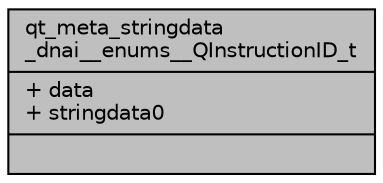 digraph "qt_meta_stringdata_dnai__enums__QInstructionID_t"
{
  edge [fontname="Helvetica",fontsize="10",labelfontname="Helvetica",labelfontsize="10"];
  node [fontname="Helvetica",fontsize="10",shape=record];
  Node1 [label="{qt_meta_stringdata\l_dnai__enums__QInstructionID_t\n|+ data\l+ stringdata0\l|}",height=0.2,width=0.4,color="black", fillcolor="grey75", style="filled", fontcolor="black"];
}
